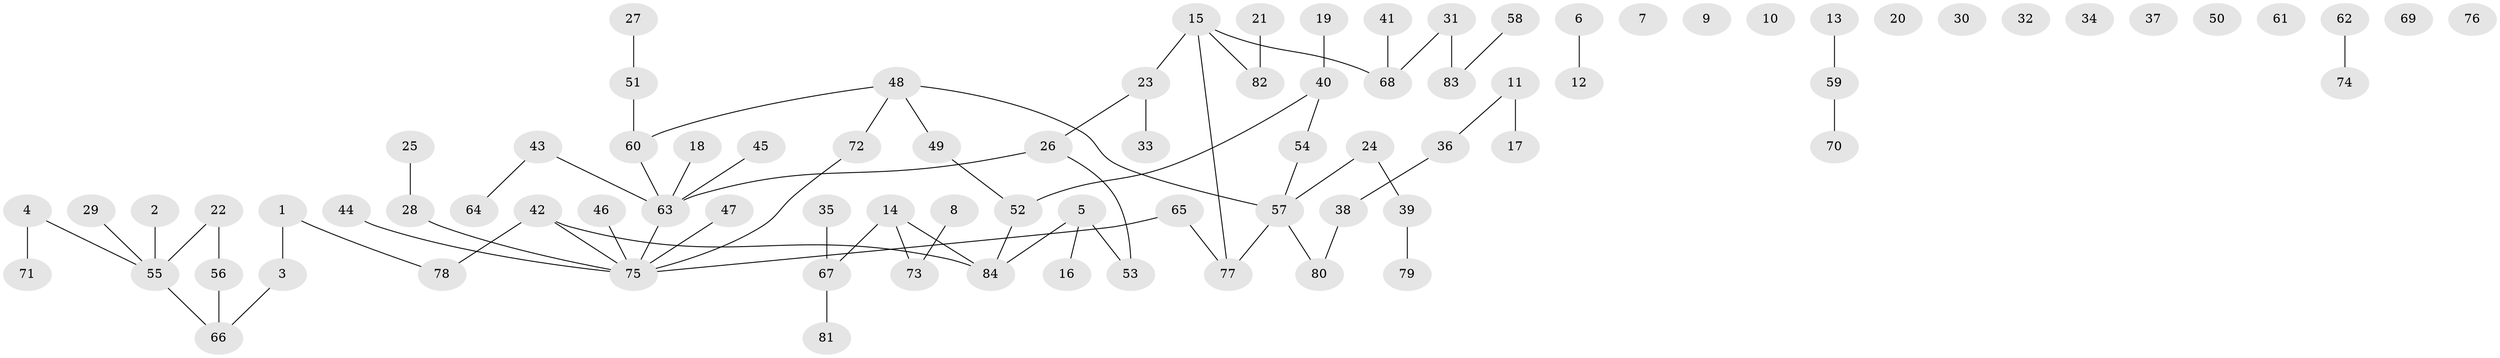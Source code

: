 // coarse degree distribution, {2: 0.2413793103448276, 1: 0.3103448275862069, 3: 0.08620689655172414, 0: 0.2413793103448276, 5: 0.034482758620689655, 4: 0.05172413793103448, 8: 0.017241379310344827, 7: 0.017241379310344827}
// Generated by graph-tools (version 1.1) at 2025/23/03/03/25 07:23:28]
// undirected, 84 vertices, 75 edges
graph export_dot {
graph [start="1"]
  node [color=gray90,style=filled];
  1;
  2;
  3;
  4;
  5;
  6;
  7;
  8;
  9;
  10;
  11;
  12;
  13;
  14;
  15;
  16;
  17;
  18;
  19;
  20;
  21;
  22;
  23;
  24;
  25;
  26;
  27;
  28;
  29;
  30;
  31;
  32;
  33;
  34;
  35;
  36;
  37;
  38;
  39;
  40;
  41;
  42;
  43;
  44;
  45;
  46;
  47;
  48;
  49;
  50;
  51;
  52;
  53;
  54;
  55;
  56;
  57;
  58;
  59;
  60;
  61;
  62;
  63;
  64;
  65;
  66;
  67;
  68;
  69;
  70;
  71;
  72;
  73;
  74;
  75;
  76;
  77;
  78;
  79;
  80;
  81;
  82;
  83;
  84;
  1 -- 3;
  1 -- 78;
  2 -- 55;
  3 -- 66;
  4 -- 55;
  4 -- 71;
  5 -- 16;
  5 -- 53;
  5 -- 84;
  6 -- 12;
  8 -- 73;
  11 -- 17;
  11 -- 36;
  13 -- 59;
  14 -- 67;
  14 -- 73;
  14 -- 84;
  15 -- 23;
  15 -- 68;
  15 -- 77;
  15 -- 82;
  18 -- 63;
  19 -- 40;
  21 -- 82;
  22 -- 55;
  22 -- 56;
  23 -- 26;
  23 -- 33;
  24 -- 39;
  24 -- 57;
  25 -- 28;
  26 -- 53;
  26 -- 63;
  27 -- 51;
  28 -- 75;
  29 -- 55;
  31 -- 68;
  31 -- 83;
  35 -- 67;
  36 -- 38;
  38 -- 80;
  39 -- 79;
  40 -- 52;
  40 -- 54;
  41 -- 68;
  42 -- 75;
  42 -- 78;
  42 -- 84;
  43 -- 63;
  43 -- 64;
  44 -- 75;
  45 -- 63;
  46 -- 75;
  47 -- 75;
  48 -- 49;
  48 -- 57;
  48 -- 60;
  48 -- 72;
  49 -- 52;
  51 -- 60;
  52 -- 84;
  54 -- 57;
  55 -- 66;
  56 -- 66;
  57 -- 77;
  57 -- 80;
  58 -- 83;
  59 -- 70;
  60 -- 63;
  62 -- 74;
  63 -- 75;
  65 -- 75;
  65 -- 77;
  67 -- 81;
  72 -- 75;
}
